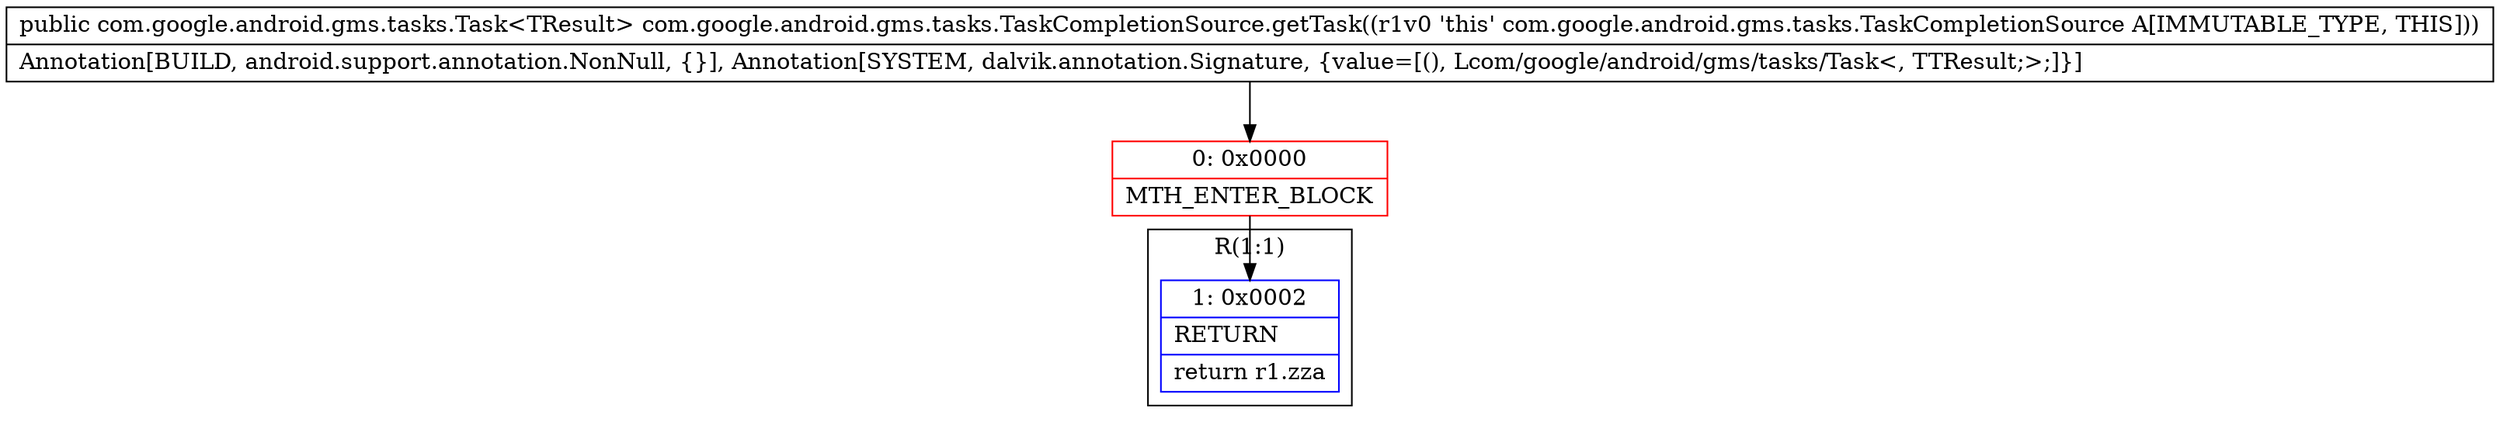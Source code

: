 digraph "CFG forcom.google.android.gms.tasks.TaskCompletionSource.getTask()Lcom\/google\/android\/gms\/tasks\/Task;" {
subgraph cluster_Region_359702897 {
label = "R(1:1)";
node [shape=record,color=blue];
Node_1 [shape=record,label="{1\:\ 0x0002|RETURN\l|return r1.zza\l}"];
}
Node_0 [shape=record,color=red,label="{0\:\ 0x0000|MTH_ENTER_BLOCK\l}"];
MethodNode[shape=record,label="{public com.google.android.gms.tasks.Task\<TResult\> com.google.android.gms.tasks.TaskCompletionSource.getTask((r1v0 'this' com.google.android.gms.tasks.TaskCompletionSource A[IMMUTABLE_TYPE, THIS]))  | Annotation[BUILD, android.support.annotation.NonNull, \{\}], Annotation[SYSTEM, dalvik.annotation.Signature, \{value=[(), Lcom\/google\/android\/gms\/tasks\/Task\<, TTResult;\>;]\}]\l}"];
MethodNode -> Node_0;
Node_0 -> Node_1;
}

